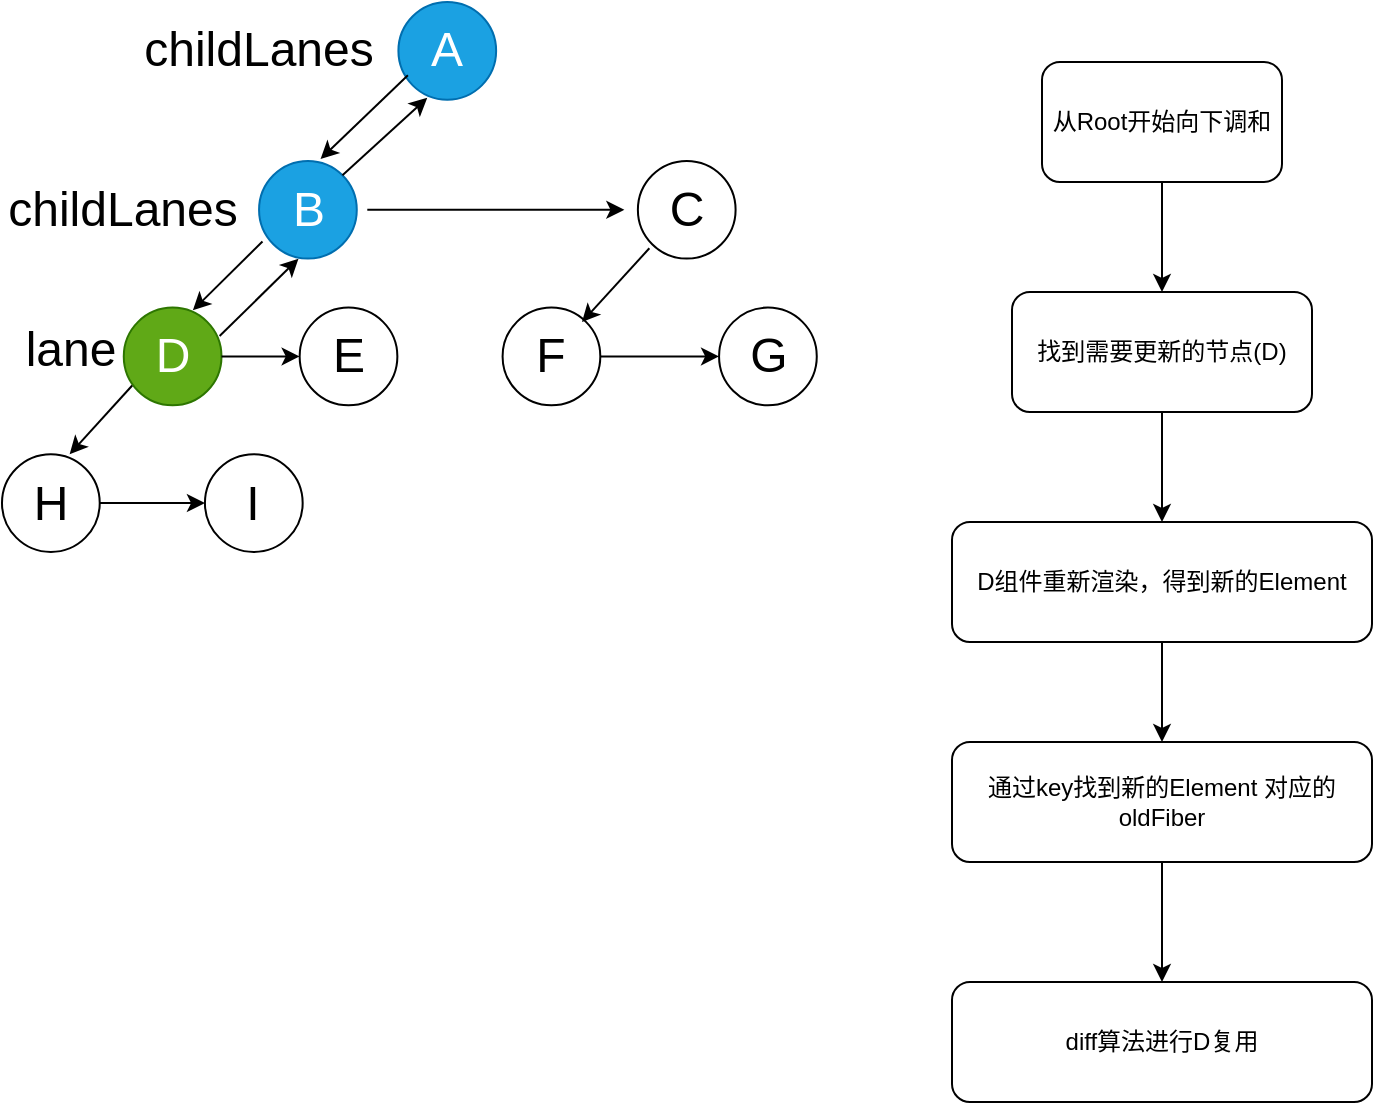 <mxfile>
    <diagram id="a81SSqb06tftvyrKIBqq" name="第 1 页">
        <mxGraphModel dx="838" dy="484" grid="1" gridSize="10" guides="1" tooltips="1" connect="1" arrows="1" fold="1" page="1" pageScale="1" pageWidth="827" pageHeight="1169" math="0" shadow="0">
            <root>
                <mxCell id="0"/>
                <mxCell id="1" parent="0"/>
                <mxCell id="46" value="" style="group" vertex="1" connectable="0" parent="1">
                    <mxGeometry width="460" height="350" as="geometry"/>
                </mxCell>
                <mxCell id="54" value="" style="edgeStyle=none;html=1;" edge="1" parent="1" source="50" target="51">
                    <mxGeometry relative="1" as="geometry"/>
                </mxCell>
                <mxCell id="50" value="从Root开始向下调和" style="rounded=1;whiteSpace=wrap;html=1;" vertex="1" parent="1">
                    <mxGeometry x="520" y="30" width="120" height="60" as="geometry"/>
                </mxCell>
                <mxCell id="55" value="" style="edgeStyle=none;html=1;" edge="1" parent="1" source="51" target="52">
                    <mxGeometry relative="1" as="geometry"/>
                </mxCell>
                <mxCell id="51" value="找到需要更新的节点(D)" style="rounded=1;whiteSpace=wrap;html=1;" vertex="1" parent="1">
                    <mxGeometry x="505" y="145" width="150" height="60" as="geometry"/>
                </mxCell>
                <mxCell id="56" value="" style="edgeStyle=none;html=1;" edge="1" parent="1" source="52" target="53">
                    <mxGeometry relative="1" as="geometry"/>
                </mxCell>
                <mxCell id="52" value="D组件重新渲染，得到新的Element" style="rounded=1;whiteSpace=wrap;html=1;" vertex="1" parent="1">
                    <mxGeometry x="475" y="260" width="210" height="60" as="geometry"/>
                </mxCell>
                <mxCell id="58" value="" style="edgeStyle=none;html=1;" edge="1" parent="1" source="53" target="57">
                    <mxGeometry relative="1" as="geometry"/>
                </mxCell>
                <mxCell id="53" value="通过key找到新的Element 对应的oldFiber" style="rounded=1;whiteSpace=wrap;html=1;" vertex="1" parent="1">
                    <mxGeometry x="475" y="370" width="210" height="60" as="geometry"/>
                </mxCell>
                <mxCell id="57" value="diff算法进行D复用" style="rounded=1;whiteSpace=wrap;html=1;" vertex="1" parent="1">
                    <mxGeometry x="475" y="490" width="210" height="60" as="geometry"/>
                </mxCell>
                <mxCell id="24" value="A" style="ellipse;whiteSpace=wrap;html=1;aspect=fixed;fontSize=24;fillColor=#1ba1e2;fontColor=#ffffff;strokeColor=#006EAF;" vertex="1" parent="1">
                    <mxGeometry x="198.206" width="48.861" height="48.861" as="geometry"/>
                </mxCell>
                <mxCell id="25" value="B" style="ellipse;whiteSpace=wrap;html=1;aspect=fixed;fontSize=24;fillColor=#1ba1e2;fontColor=#ffffff;strokeColor=#006EAF;" vertex="1" parent="1">
                    <mxGeometry x="128.529" y="79.444" width="48.861" height="48.861" as="geometry"/>
                </mxCell>
                <mxCell id="26" value="C" style="ellipse;whiteSpace=wrap;html=1;aspect=fixed;fontSize=24;" vertex="1" parent="1">
                    <mxGeometry x="317.941" y="79.444" width="48.861" height="48.861" as="geometry"/>
                </mxCell>
                <mxCell id="28" value="D" style="ellipse;whiteSpace=wrap;html=1;aspect=fixed;fontSize=24;labelBackgroundColor=none;fillColor=#60a917;fontColor=#ffffff;strokeColor=#2D7600;" vertex="1" parent="1">
                    <mxGeometry x="60.882" y="152.778" width="48.861" height="48.861" as="geometry"/>
                </mxCell>
                <mxCell id="29" value="E" style="ellipse;whiteSpace=wrap;html=1;aspect=fixed;fontSize=24;" vertex="1" parent="1">
                    <mxGeometry x="148.824" y="152.778" width="48.861" height="48.861" as="geometry"/>
                </mxCell>
                <mxCell id="31" value="F" style="ellipse;whiteSpace=wrap;html=1;aspect=fixed;fontSize=24;" vertex="1" parent="1">
                    <mxGeometry x="250.294" y="152.778" width="48.861" height="48.861" as="geometry"/>
                </mxCell>
                <mxCell id="32" value="G" style="ellipse;whiteSpace=wrap;html=1;aspect=fixed;fontSize=24;" vertex="1" parent="1">
                    <mxGeometry x="358.529" y="152.778" width="48.861" height="48.861" as="geometry"/>
                </mxCell>
                <mxCell id="34" value="H" style="ellipse;whiteSpace=wrap;html=1;aspect=fixed;fontSize=24;" vertex="1" parent="1">
                    <mxGeometry y="226.111" width="48.861" height="48.861" as="geometry"/>
                </mxCell>
                <mxCell id="27" value="" style="edgeStyle=none;html=1;fontSize=24;" edge="1" parent="1" source="28" target="29">
                    <mxGeometry relative="1" as="geometry"/>
                </mxCell>
                <mxCell id="35" value="I" style="ellipse;whiteSpace=wrap;html=1;aspect=fixed;fontSize=24;" vertex="1" parent="1">
                    <mxGeometry x="101.471" y="226.111" width="48.861" height="48.861" as="geometry"/>
                </mxCell>
                <mxCell id="36" value="" style="endArrow=classic;html=1;fontSize=24;entryX=0.629;entryY=-0.019;entryDx=0;entryDy=0;entryPerimeter=0;" edge="1" parent="1" target="25">
                    <mxGeometry width="50" height="50" relative="1" as="geometry">
                        <mxPoint x="202.941" y="36.667" as="sourcePoint"/>
                        <mxPoint x="236.765" y="6.111" as="targetPoint"/>
                    </mxGeometry>
                </mxCell>
                <mxCell id="30" value="" style="edgeStyle=none;html=1;fontSize=24;" edge="1" parent="1" source="31" target="32">
                    <mxGeometry relative="1" as="geometry"/>
                </mxCell>
                <mxCell id="37" value="" style="endArrow=classic;html=1;fontSize=24;entryX=0.707;entryY=0.028;entryDx=0;entryDy=0;entryPerimeter=0;exitX=0.035;exitY=0.825;exitDx=0;exitDy=0;exitPerimeter=0;" edge="1" parent="1" source="25" target="28">
                    <mxGeometry width="50" height="50" relative="1" as="geometry">
                        <mxPoint x="128.529" y="122.222" as="sourcePoint"/>
                        <mxPoint x="94.706" y="157.96" as="targetPoint"/>
                    </mxGeometry>
                </mxCell>
                <mxCell id="38" value="" style="endArrow=classic;html=1;fontSize=24;entryX=0.707;entryY=0.028;entryDx=0;entryDy=0;entryPerimeter=0;exitX=0.035;exitY=0.825;exitDx=0;exitDy=0;exitPerimeter=0;" edge="1" parent="1">
                    <mxGeometry width="50" height="50" relative="1" as="geometry">
                        <mxPoint x="65.104" y="191.742" as="sourcePoint"/>
                        <mxPoint x="33.824" y="226.111" as="targetPoint"/>
                    </mxGeometry>
                </mxCell>
                <mxCell id="39" value="" style="endArrow=classic;html=1;fontSize=24;" edge="1" parent="1">
                    <mxGeometry width="50" height="50" relative="1" as="geometry">
                        <mxPoint x="182.647" y="103.889" as="sourcePoint"/>
                        <mxPoint x="311.176" y="103.889" as="targetPoint"/>
                    </mxGeometry>
                </mxCell>
                <mxCell id="33" value="" style="edgeStyle=none;html=1;fontSize=24;" edge="1" parent="1" source="34" target="35">
                    <mxGeometry relative="1" as="geometry"/>
                </mxCell>
                <mxCell id="40" value="" style="endArrow=classic;html=1;fontSize=24;exitX=1;exitY=0;exitDx=0;exitDy=0;entryX=0.295;entryY=0.981;entryDx=0;entryDy=0;entryPerimeter=0;" edge="1" parent="1" source="25" target="24">
                    <mxGeometry width="50" height="50" relative="1" as="geometry">
                        <mxPoint x="196.176" y="79.444" as="sourcePoint"/>
                        <mxPoint x="230" y="48.889" as="targetPoint"/>
                    </mxGeometry>
                </mxCell>
                <mxCell id="41" value="" style="endArrow=classic;html=1;fontSize=24;exitX=1;exitY=0;exitDx=0;exitDy=0;entryX=0.295;entryY=0.981;entryDx=0;entryDy=0;entryPerimeter=0;" edge="1" parent="1">
                    <mxGeometry width="50" height="50" relative="1" as="geometry">
                        <mxPoint x="108.806" y="166.977" as="sourcePoint"/>
                        <mxPoint x="148.255" y="128.333" as="targetPoint"/>
                    </mxGeometry>
                </mxCell>
                <mxCell id="42" value="lane" style="text;html=1;strokeColor=none;fillColor=none;align=center;verticalAlign=middle;whiteSpace=wrap;rounded=0;labelBackgroundColor=none;fontSize=24;" vertex="1" parent="1">
                    <mxGeometry x="13.529" y="165" width="40.588" height="18.333" as="geometry"/>
                </mxCell>
                <mxCell id="44" value="childLanes" style="text;html=1;strokeColor=none;fillColor=none;align=center;verticalAlign=middle;whiteSpace=wrap;rounded=0;labelBackgroundColor=none;fontSize=24;" vertex="1" parent="1">
                    <mxGeometry x="108.234" y="15.262" width="40.588" height="18.333" as="geometry"/>
                </mxCell>
                <mxCell id="43" value="childLanes" style="text;html=1;strokeColor=none;fillColor=none;align=center;verticalAlign=middle;whiteSpace=wrap;rounded=0;labelBackgroundColor=none;fontSize=24;" vertex="1" parent="1">
                    <mxGeometry x="40.002" y="94.712" width="40.588" height="18.333" as="geometry"/>
                </mxCell>
                <mxCell id="59" value="" style="endArrow=classic;html=1;fontSize=24;" edge="1" parent="1">
                    <mxGeometry width="50" height="50" relative="1" as="geometry">
                        <mxPoint x="323.681" y="123.147" as="sourcePoint"/>
                        <mxPoint x="290" y="160" as="targetPoint"/>
                    </mxGeometry>
                </mxCell>
            </root>
        </mxGraphModel>
    </diagram>
</mxfile>